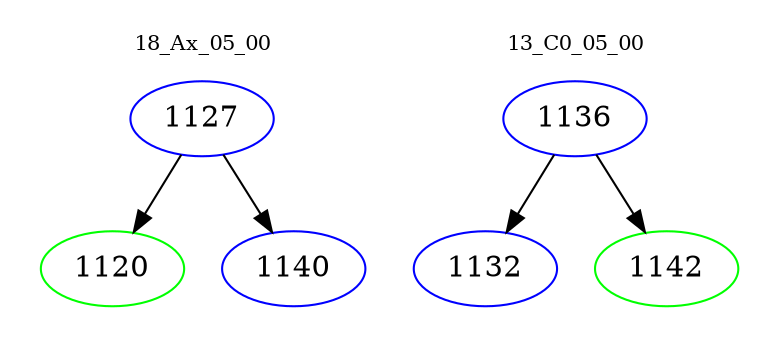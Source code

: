 digraph{
subgraph cluster_0 {
color = white
label = "18_Ax_05_00";
fontsize=10;
T0_1127 [label="1127", color="blue"]
T0_1127 -> T0_1120 [color="black"]
T0_1120 [label="1120", color="green"]
T0_1127 -> T0_1140 [color="black"]
T0_1140 [label="1140", color="blue"]
}
subgraph cluster_1 {
color = white
label = "13_C0_05_00";
fontsize=10;
T1_1136 [label="1136", color="blue"]
T1_1136 -> T1_1132 [color="black"]
T1_1132 [label="1132", color="blue"]
T1_1136 -> T1_1142 [color="black"]
T1_1142 [label="1142", color="green"]
}
}
